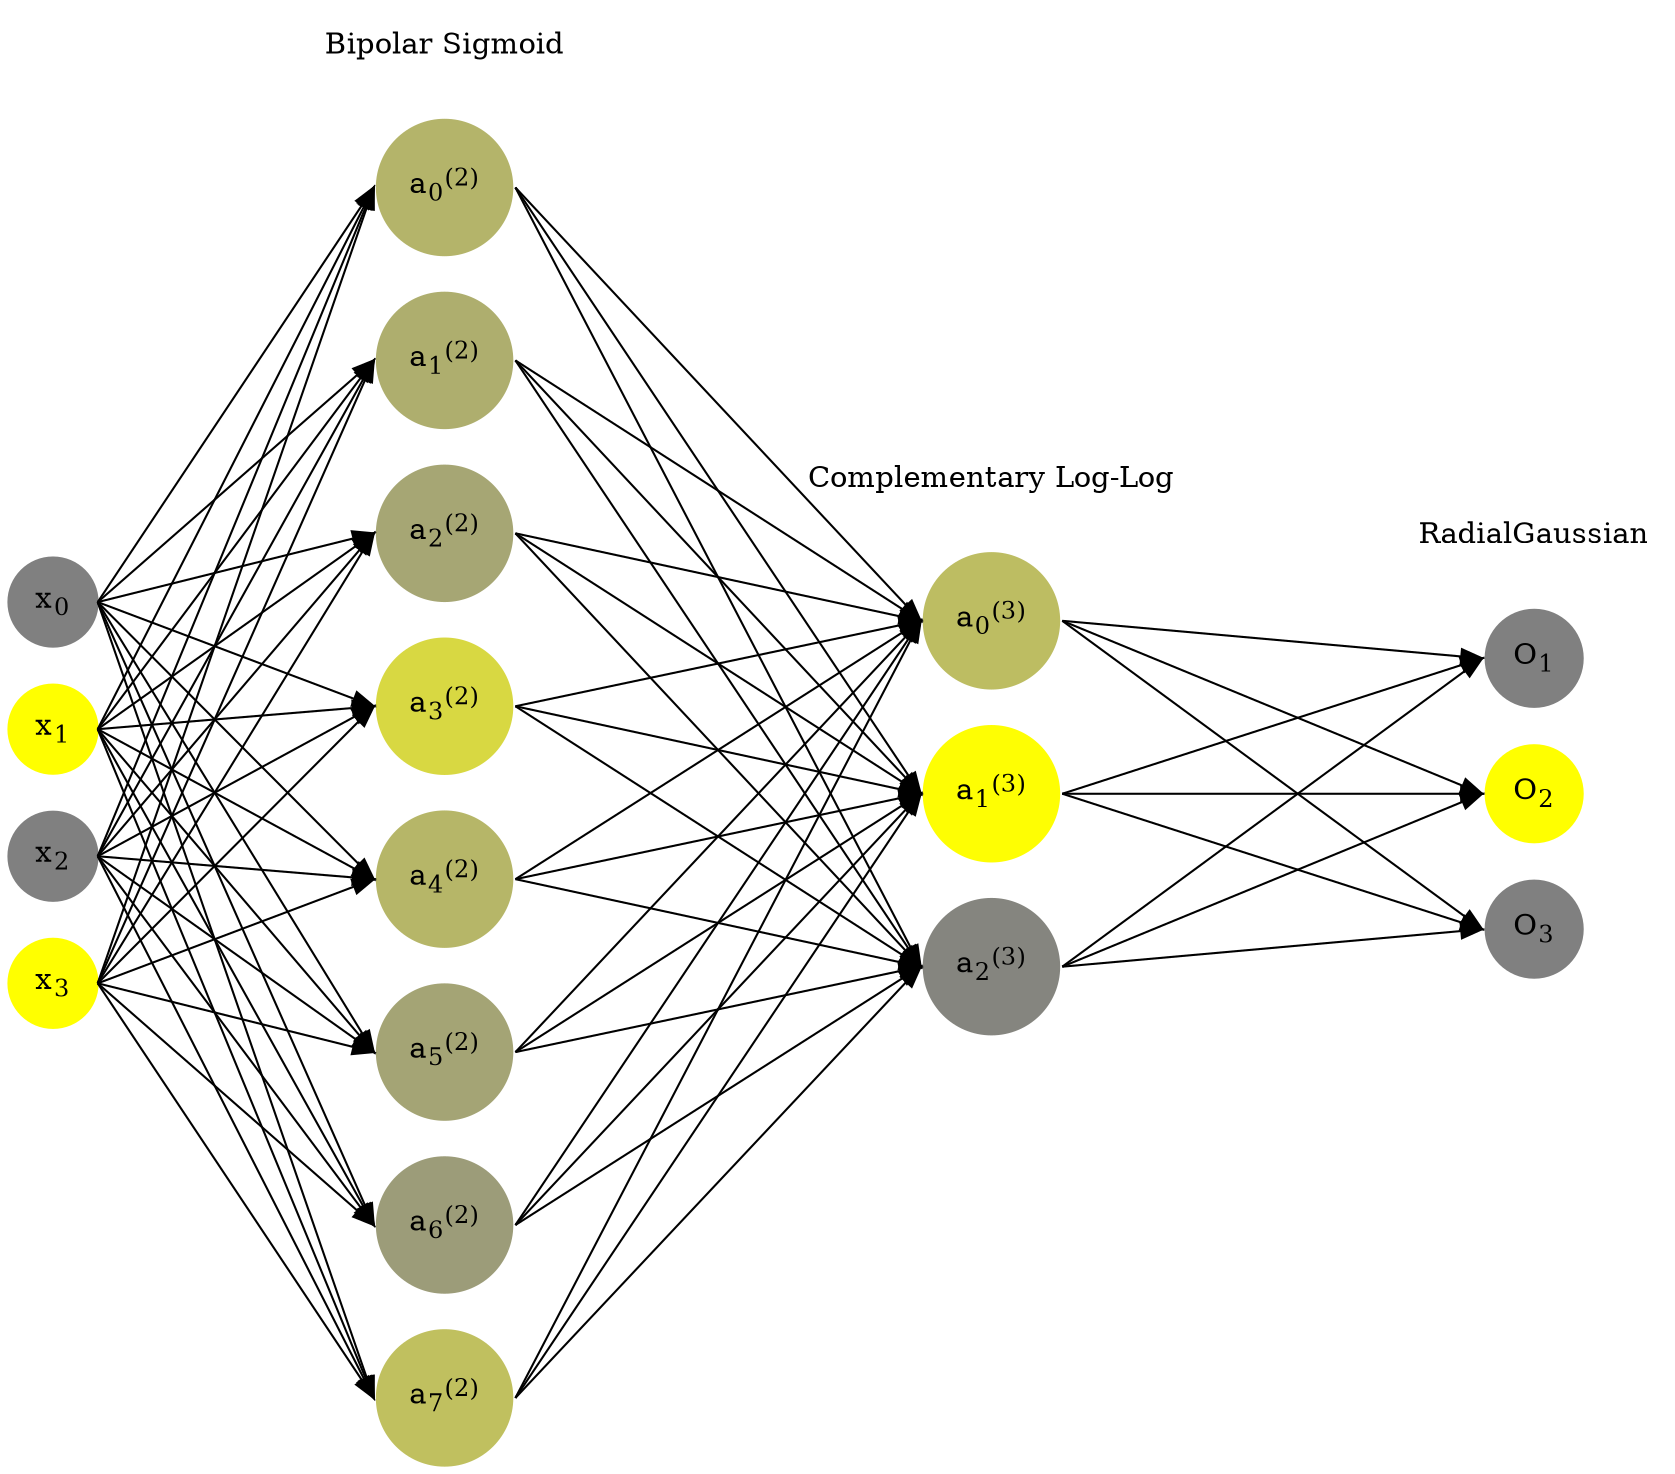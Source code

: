 digraph G {
	rankdir = LR;
	splines=false;
	edge[style=invis];
	ranksep= 1.4;
	{
	node [shape=circle, color="0.1667, 0.0, 0.5", style=filled, fillcolor="0.1667, 0.0, 0.5"];
	x0 [label=<x<sub>0</sub>>];
	}
	{
	node [shape=circle, color="0.1667, 1.0, 1.0", style=filled, fillcolor="0.1667, 1.0, 1.0"];
	x1 [label=<x<sub>1</sub>>];
	}
	{
	node [shape=circle, color="0.1667, 0.0, 0.5", style=filled, fillcolor="0.1667, 0.0, 0.5"];
	x2 [label=<x<sub>2</sub>>];
	}
	{
	node [shape=circle, color="0.1667, 1.0, 1.0", style=filled, fillcolor="0.1667, 1.0, 1.0"];
	x3 [label=<x<sub>3</sub>>];
	}
	{
	node [shape=circle, color="0.1667, 0.408377, 0.704188", style=filled, fillcolor="0.1667, 0.408377, 0.704188"];
	a02 [label=<a<sub>0</sub><sup>(2)</sup>>];
	}
	{
	node [shape=circle, color="0.1667, 0.367028, 0.683514", style=filled, fillcolor="0.1667, 0.367028, 0.683514"];
	a12 [label=<a<sub>1</sub><sup>(2)</sup>>];
	}
	{
	node [shape=circle, color="0.1667, 0.298731, 0.649366", style=filled, fillcolor="0.1667, 0.298731, 0.649366"];
	a22 [label=<a<sub>2</sub><sup>(2)</sup>>];
	}
	{
	node [shape=circle, color="0.1667, 0.693965, 0.846982", style=filled, fillcolor="0.1667, 0.693965, 0.846982"];
	a32 [label=<a<sub>3</sub><sup>(2)</sup>>];
	}
	{
	node [shape=circle, color="0.1667, 0.425936, 0.712968", style=filled, fillcolor="0.1667, 0.425936, 0.712968"];
	a42 [label=<a<sub>4</sub><sup>(2)</sup>>];
	}
	{
	node [shape=circle, color="0.1667, 0.281534, 0.640767", style=filled, fillcolor="0.1667, 0.281534, 0.640767"];
	a52 [label=<a<sub>5</sub><sup>(2)</sup>>];
	}
	{
	node [shape=circle, color="0.1667, 0.225187, 0.612594", style=filled, fillcolor="0.1667, 0.225187, 0.612594"];
	a62 [label=<a<sub>6</sub><sup>(2)</sup>>];
	}
	{
	node [shape=circle, color="0.1667, 0.505811, 0.752906", style=filled, fillcolor="0.1667, 0.505811, 0.752906"];
	a72 [label=<a<sub>7</sub><sup>(2)</sup>>];
	}
	{
	node [shape=circle, color="0.1667, 0.479066, 0.739533", style=filled, fillcolor="0.1667, 0.479066, 0.739533"];
	a03 [label=<a<sub>0</sub><sup>(3)</sup>>];
	}
	{
	node [shape=circle, color="0.1667, 0.985691, 0.992846", style=filled, fillcolor="0.1667, 0.985691, 0.992846"];
	a13 [label=<a<sub>1</sub><sup>(3)</sup>>];
	}
	{
	node [shape=circle, color="0.1667, 0.042586, 0.521293", style=filled, fillcolor="0.1667, 0.042586, 0.521293"];
	a23 [label=<a<sub>2</sub><sup>(3)</sup>>];
	}
	{
	node [shape=circle, color="0.1667, 0.0, 0.5", style=filled, fillcolor="0.1667, 0.0, 0.5"];
	O1 [label=<O<sub>1</sub>>];
	}
	{
	node [shape=circle, color="0.1667, 1.0, 1.0", style=filled, fillcolor="0.1667, 1.0, 1.0"];
	O2 [label=<O<sub>2</sub>>];
	}
	{
	node [shape=circle, color="0.1667, 0.0, 0.5", style=filled, fillcolor="0.1667, 0.0, 0.5"];
	O3 [label=<O<sub>3</sub>>];
	}
	{
	rank=same;
	x0->x1->x2->x3;
	}
	{
	rank=same;
	a02->a12->a22->a32->a42->a52->a62->a72;
	}
	{
	rank=same;
	a03->a13->a23;
	}
	{
	rank=same;
	O1->O2->O3;
	}
	l1 [shape=plaintext,label="Bipolar Sigmoid"];
	l1->a02;
	{rank=same; l1;a02};
	l2 [shape=plaintext,label="Complementary Log-Log"];
	l2->a03;
	{rank=same; l2;a03};
	l3 [shape=plaintext,label="RadialGaussian"];
	l3->O1;
	{rank=same; l3;O1};
edge[style=solid, tailport=e, headport=w];
	{x0;x1;x2;x3} -> {a02;a12;a22;a32;a42;a52;a62;a72};
	{a02;a12;a22;a32;a42;a52;a62;a72} -> {a03;a13;a23};
	{a03;a13;a23} -> {O1,O2,O3};
}